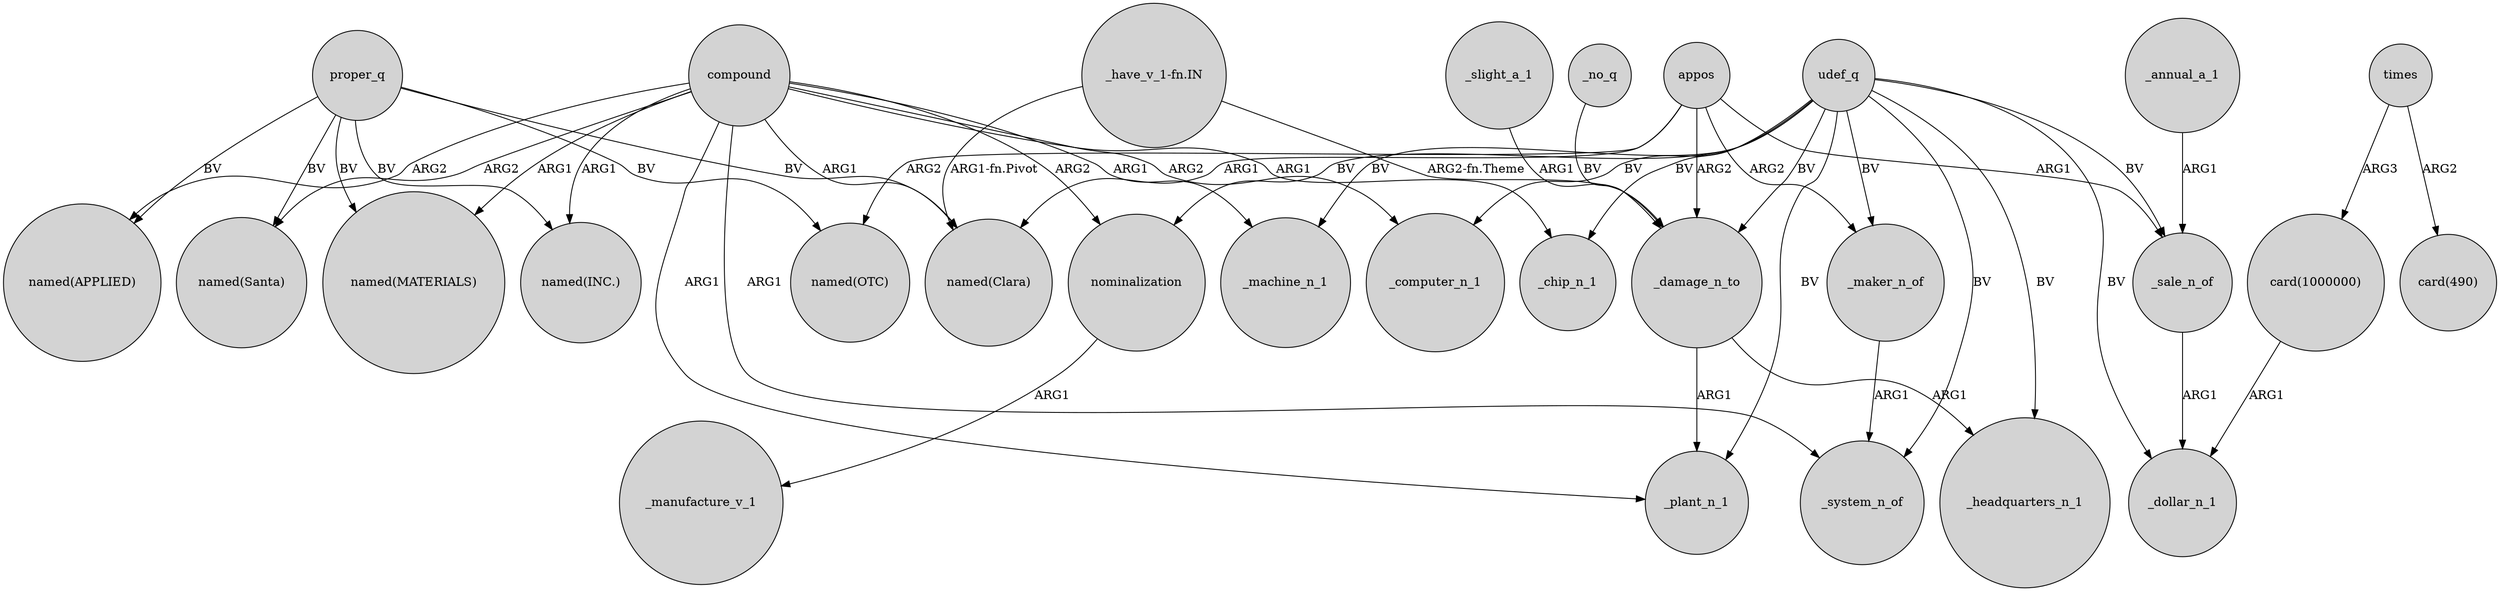 digraph {
	node [shape=circle style=filled]
	"_have_v_1-fn.IN" -> "named(Clara)" [label="ARG1-fn.Pivot"]
	udef_q -> _machine_n_1 [label=BV]
	proper_q -> "named(Clara)" [label=BV]
	"card(1000000)" -> _dollar_n_1 [label=ARG1]
	udef_q -> _headquarters_n_1 [label=BV]
	compound -> _system_n_of [label=ARG1]
	appos -> "named(OTC)" [label=ARG2]
	proper_q -> "named(OTC)" [label=BV]
	udef_q -> _chip_n_1 [label=BV]
	compound -> "named(Santa)" [label=ARG2]
	times -> "card(490)" [label=ARG2]
	nominalization -> _manufacture_v_1 [label=ARG1]
	udef_q -> _system_n_of [label=BV]
	compound -> nominalization [label=ARG2]
	compound -> _plant_n_1 [label=ARG1]
	_slight_a_1 -> _damage_n_to [label=ARG1]
	compound -> "named(INC.)" [label=ARG1]
	udef_q -> _computer_n_1 [label=BV]
	proper_q -> "named(Santa)" [label=BV]
	compound -> _machine_n_1 [label=ARG1]
	appos -> _maker_n_of [label=ARG2]
	compound -> _computer_n_1 [label=ARG2]
	proper_q -> "named(INC.)" [label=BV]
	_annual_a_1 -> _sale_n_of [label=ARG1]
	_maker_n_of -> _system_n_of [label=ARG1]
	appos -> "named(Clara)" [label=ARG1]
	appos -> _sale_n_of [label=ARG1]
	proper_q -> "named(APPLIED)" [label=BV]
	times -> "card(1000000)" [label=ARG3]
	udef_q -> _damage_n_to [label=BV]
	udef_q -> _maker_n_of [label=BV]
	"_have_v_1-fn.IN" -> _damage_n_to [label="ARG2-fn.Theme"]
	udef_q -> _plant_n_1 [label=BV]
	compound -> "named(APPLIED)" [label=ARG2]
	proper_q -> "named(MATERIALS)" [label=BV]
	udef_q -> nominalization [label=BV]
	udef_q -> _sale_n_of [label=BV]
	compound -> "named(MATERIALS)" [label=ARG1]
	compound -> _chip_n_1 [label=ARG1]
	_no_q -> _damage_n_to [label=BV]
	_damage_n_to -> _headquarters_n_1 [label=ARG1]
	appos -> _damage_n_to [label=ARG2]
	compound -> "named(Clara)" [label=ARG1]
	udef_q -> _dollar_n_1 [label=BV]
	_sale_n_of -> _dollar_n_1 [label=ARG1]
	_damage_n_to -> _plant_n_1 [label=ARG1]
}
